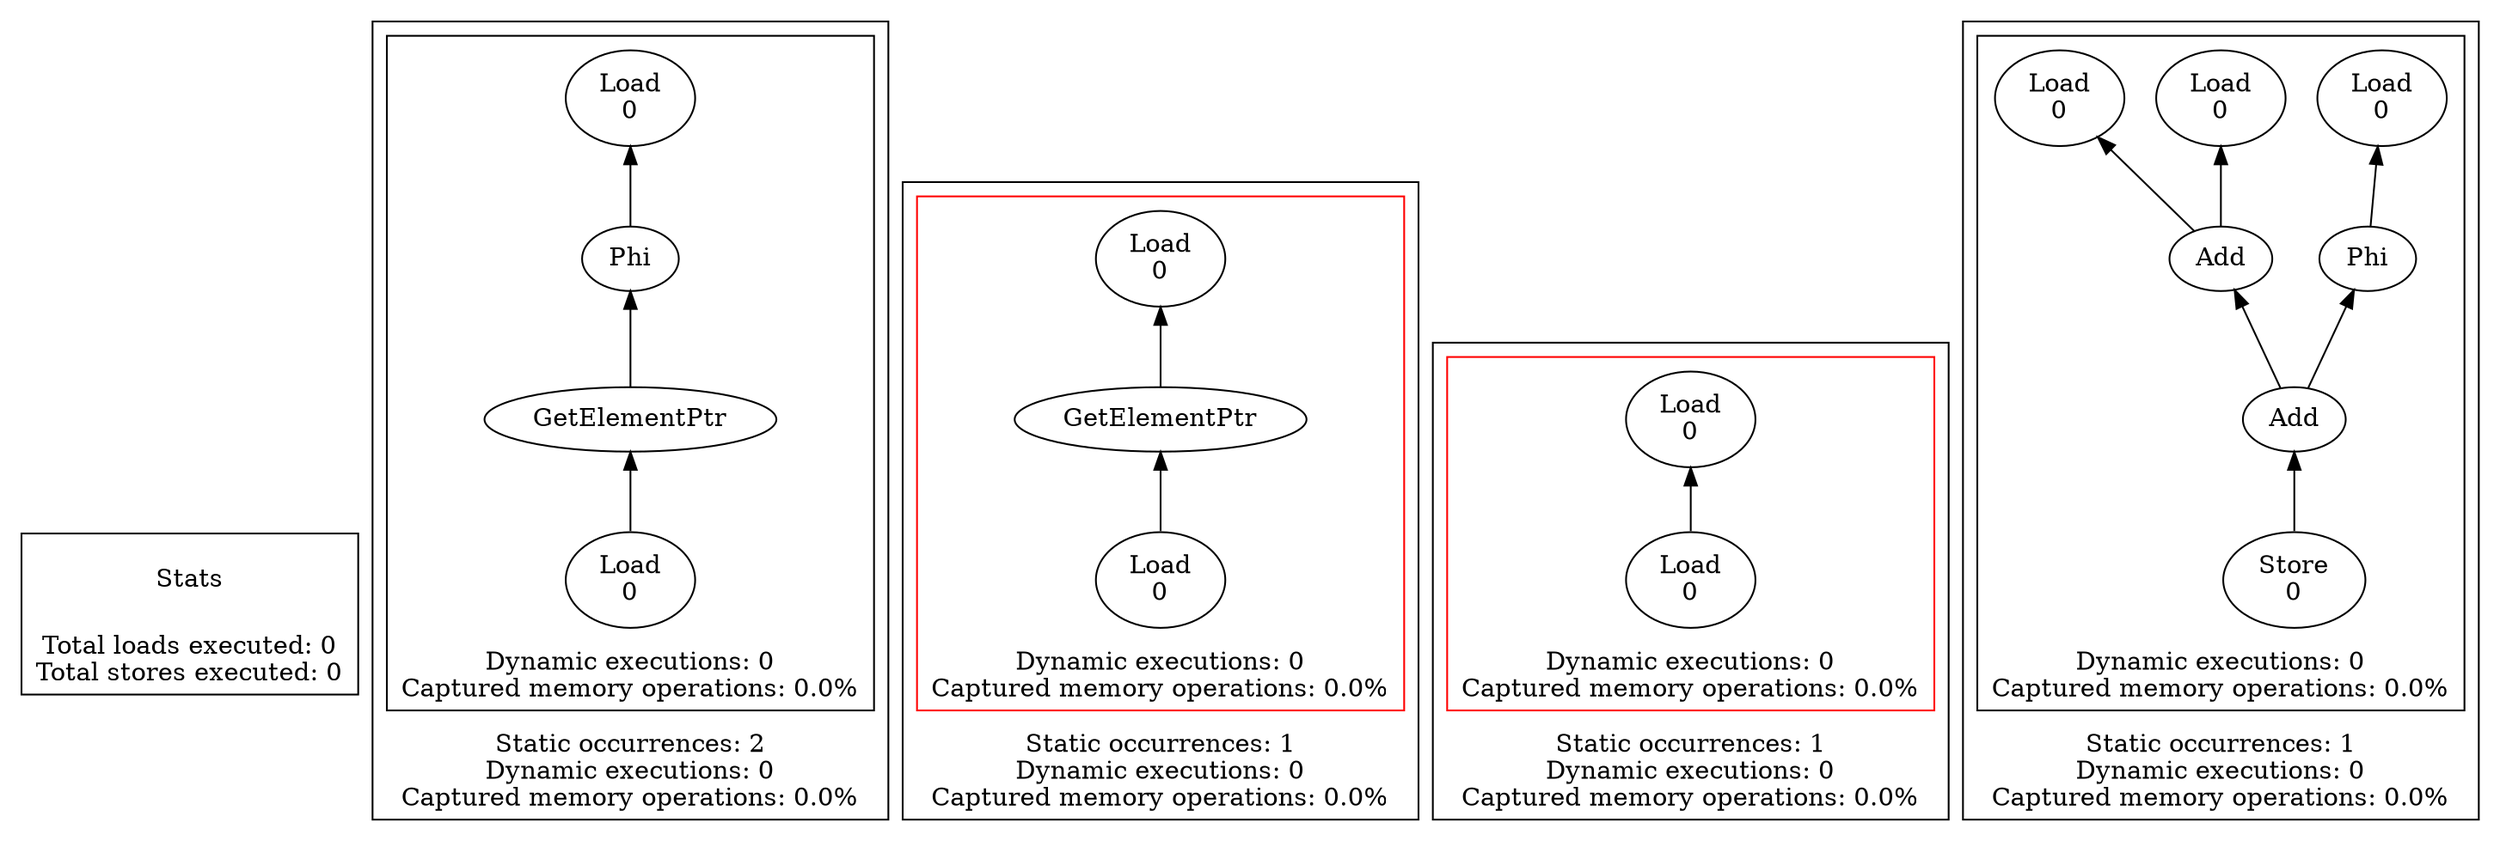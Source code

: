strict digraph {
rankdir=BT
subgraph {
Stats [shape=plaintext]
cluster=true
label="Total loads executed: 0\nTotal stores executed: 0"
}
subgraph {
subgraph {
"0_0_6" [label="GetElementPtr"]
"0_0_5" [label="Phi"]
"0_0_6" -> "0_0_5"
"0_0_15" [label="Load\n0"]
"0_0_5" -> "0_0_15"
{
rank=min
"0_0_7" [label="Load\n0"]
}
"0_0_7" -> "0_0_6"
cluster=true
label="Dynamic executions: 0\nCaptured memory operations: 0.0%"
}
cluster=true
label="Static occurrences: 2\nDynamic executions: 0\nCaptured memory operations: 0.0%"
}
subgraph {
subgraph {
"1_0_9" [label="GetElementPtr"]
"1_0_7" [label="Load\n0"]
"1_0_9" -> "1_0_7"
{
rank=min
"1_0_10" [label="Load\n0"]
}
"1_0_10" -> "1_0_9"
cluster=true
label="Dynamic executions: 0\nCaptured memory operations: 0.0%"
color=red
}
cluster=true
label="Static occurrences: 1\nDynamic executions: 0\nCaptured memory operations: 0.0%"
}
subgraph {
subgraph {
{
rank=min
"2_0_8" [label="Load\n0"]
}
"2_0_7" [label="Load\n0"]
"2_0_8" -> "2_0_7"
cluster=true
label="Dynamic executions: 0\nCaptured memory operations: 0.0%"
color=red
}
cluster=true
label="Static occurrences: 1\nDynamic executions: 0\nCaptured memory operations: 0.0%"
}
subgraph {
subgraph {
"3_0_11" [label="Add"]
"3_0_8" [label="Load\n0"]
"3_0_11" -> "3_0_8"
"3_0_4" [label="Phi"]
"3_0_2" [label="Load\n0"]
"3_0_4" -> "3_0_2"
"3_0_12" [label="Add"]
"3_0_12" -> "3_0_11"
"3_0_12" -> "3_0_4"
{
rank=min
"3_0_13" [label="Store\n0"]
}
"3_0_13" -> "3_0_12"
"3_0_10" [label="Load\n0"]
"3_0_11" -> "3_0_10"
cluster=true
label="Dynamic executions: 0\nCaptured memory operations: 0.0%"
}
cluster=true
label="Static occurrences: 1\nDynamic executions: 0\nCaptured memory operations: 0.0%"
}
}
